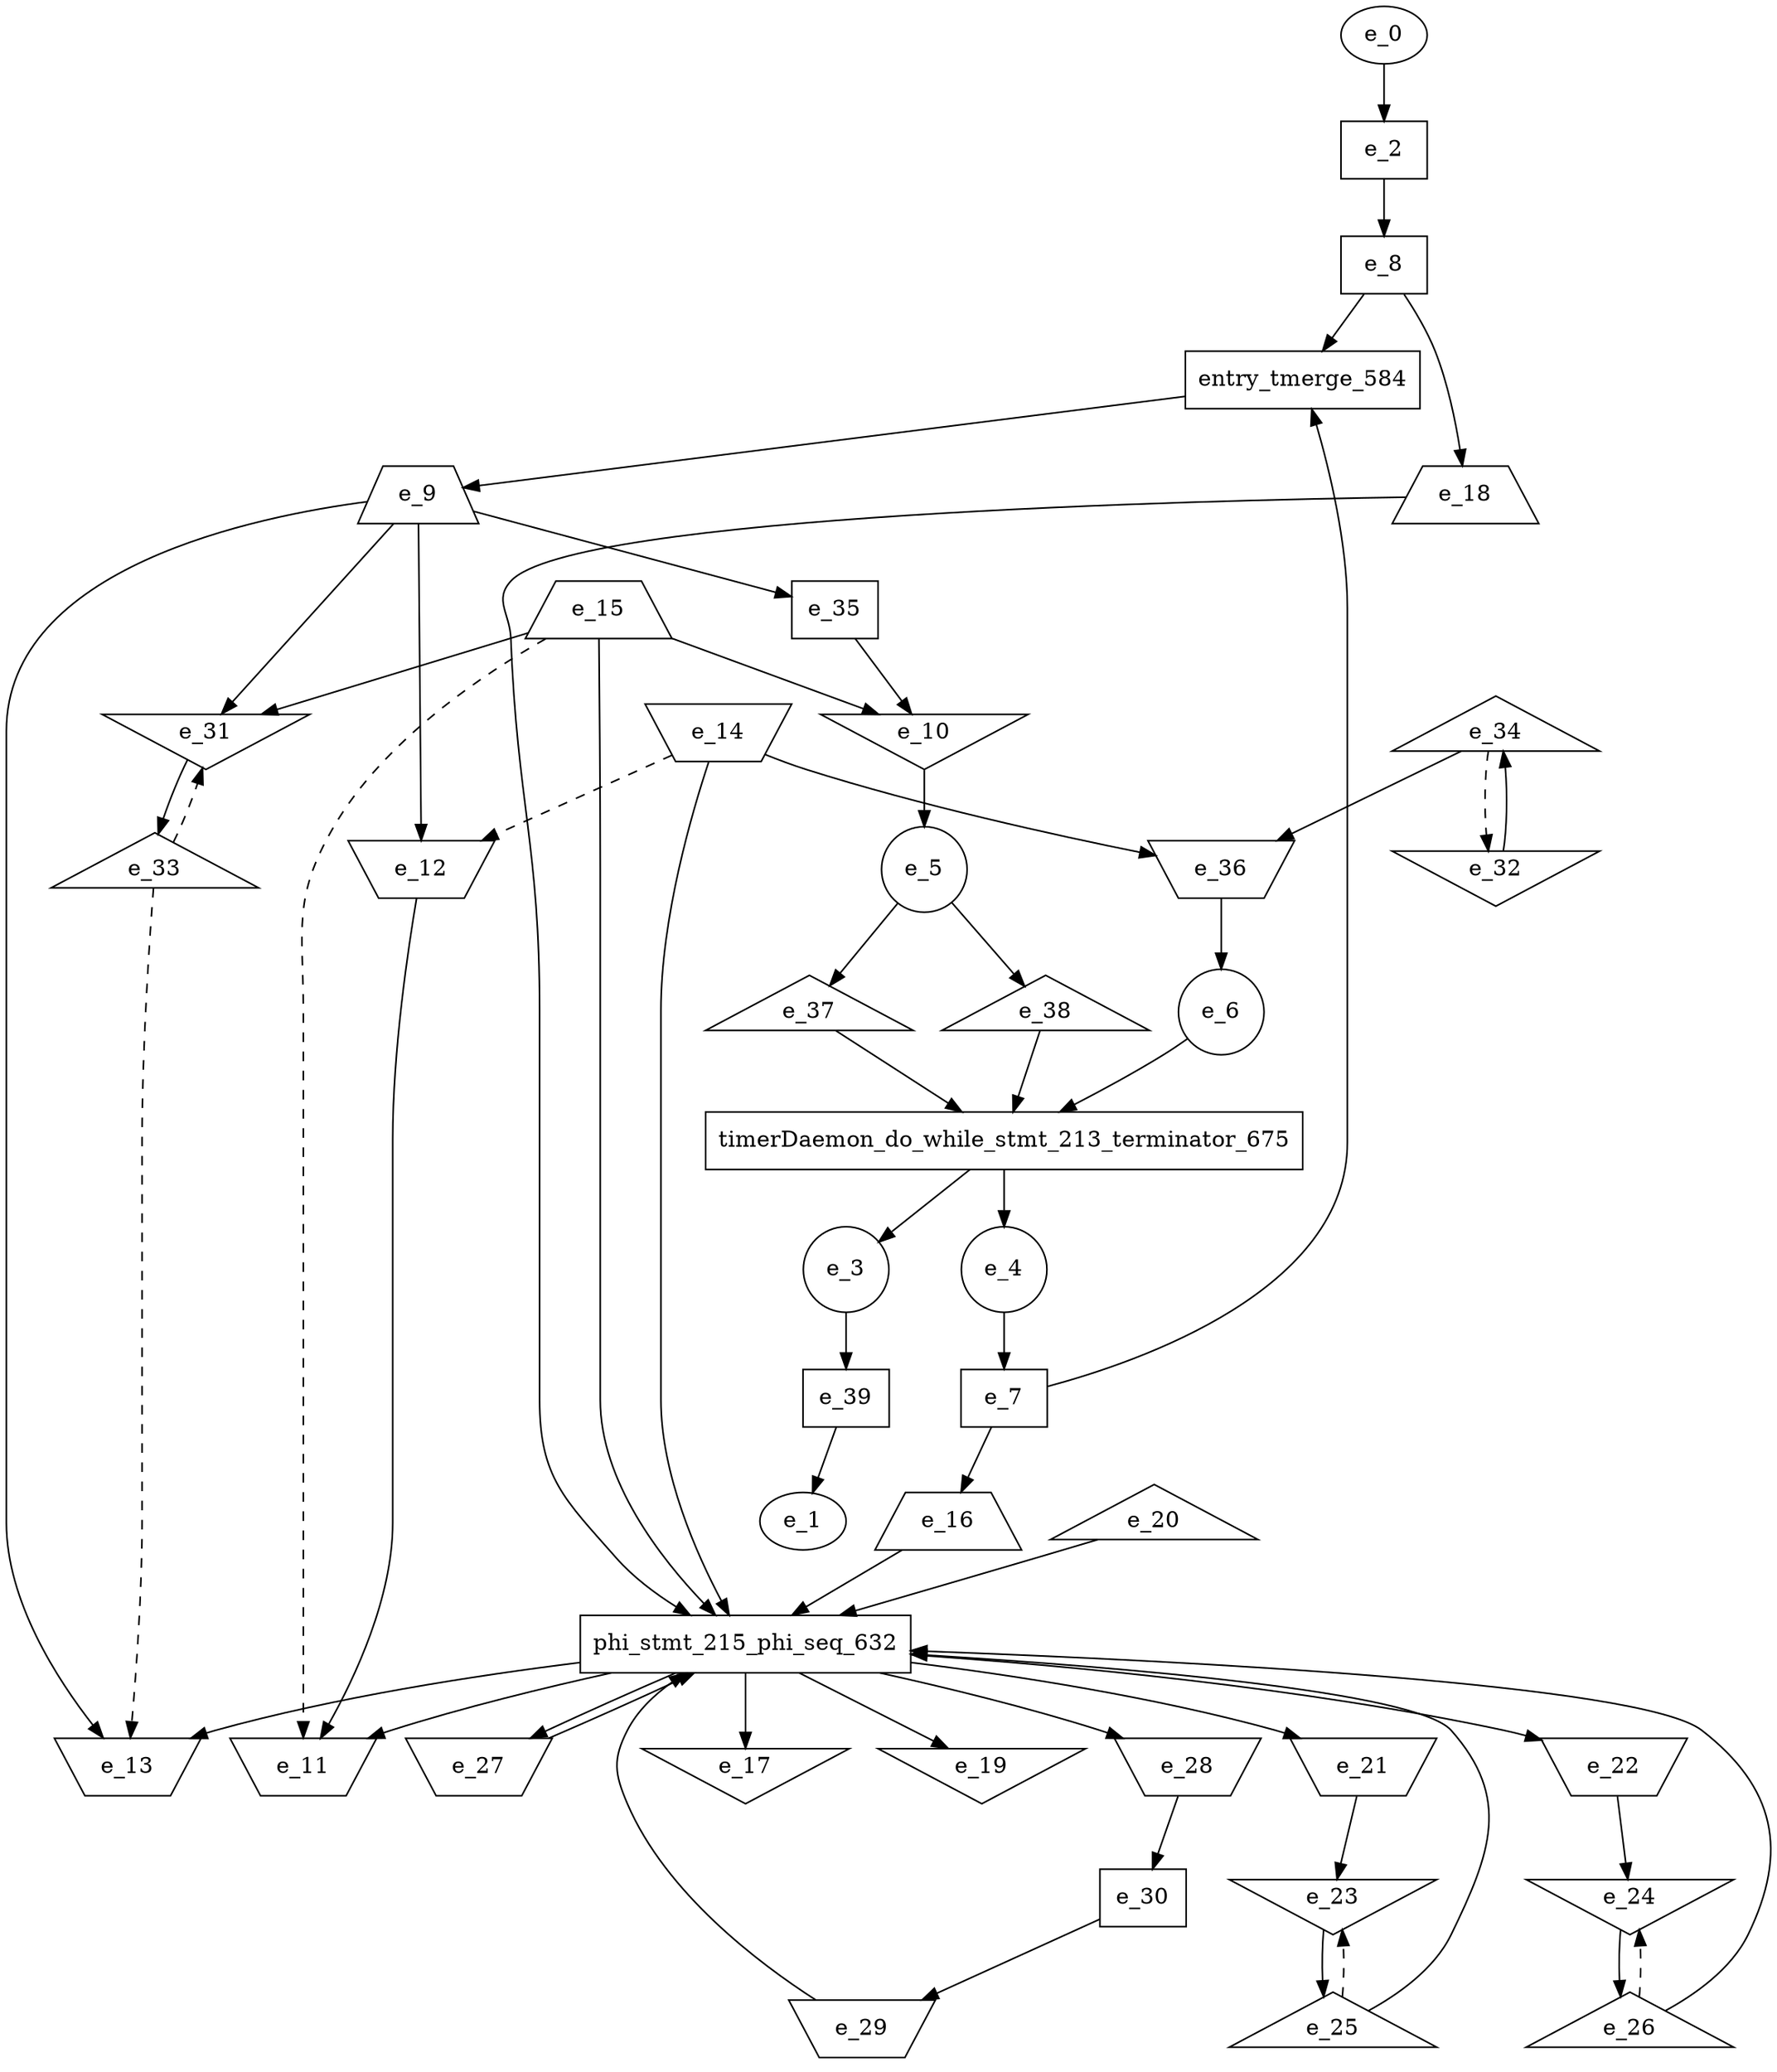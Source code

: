 digraph control_path {
  e_0: entry_node : n ;
  e_1: exit_node : s ;
  e_2 [shape = dot];
  e_3 [shape = circle];
  e_4 [shape = circle];
  e_5 [shape = circle];
  e_6 [shape = circle];
  e_7 [shape = dot];
  e_8 [shape = dot];
  e_9 [shape = trapezium];
  e_10 [shape = invtriangle];
  e_11 [shape = invtrapezium];
  e_12 [shape = invtrapezium];
  e_13 [shape = invtrapezium];
  e_14 [shape = invtrapezium];
  e_15 [shape = trapezium];
  e_16 [shape = trapezium];
  e_17 [shape = invtriangle];
  e_18 [shape = trapezium];
  e_19 [shape = invtriangle];
  e_20 [shape = triangle];
  e_21 [shape = invtrapezium];
  e_22 [shape = invtrapezium];
  e_23 [shape = invtriangle];
  e_24 [shape = invtriangle];
  e_25 [shape = triangle];
  e_26 [shape = triangle];
  e_27 [shape = invtrapezium];
  e_28 [shape = invtrapezium];
  e_29 [shape = invtrapezium];
  e_30 [shape = dot];
  e_31 [shape = invtriangle];
  e_32 [shape = invtriangle];
  e_33 [shape = triangle];
  e_34 [shape = triangle];
  e_35 [shape = dot];
  e_36 [shape = invtrapezium];
  e_37 [shape = triangle];
  e_38 [shape = triangle];
  e_39 [shape = dot];
  e_39 -> e_1;
  e_0 -> e_2;
  e_10 -> e_5;
  e_36 -> e_6;
  e_4 -> e_7;
  e_2 -> e_8;
  e_15 -> e_10;
  e_35 -> e_10;
  e_12 -> e_11;
  e_15 -> e_11[style = dashed];
  e_9 -> e_12;
  e_14 -> e_12[style = dashed];
  e_9 -> e_13;
  e_33 -> e_13[style = dashed];
  e_7 -> e_16;
  e_8 -> e_18;
  e_21 -> e_23;
  e_25 -> e_23[style = dashed];
  e_22 -> e_24;
  e_26 -> e_24[style = dashed];
  e_23 -> e_25;
  e_24 -> e_26;
  e_30 -> e_29;
  e_28 -> e_30;
  e_9 -> e_31;
  e_15 -> e_31;
  e_33 -> e_31[style = dashed];
  e_34 -> e_32[style = dashed];
  e_31 -> e_33;
  e_32 -> e_34;
  e_9 -> e_35;
  e_14 -> e_36;
  e_34 -> e_36;
  e_5 -> e_37;
  e_5 -> e_38;
  e_3 -> e_39;
  timerDaemon_do_while_stmt_213_terminator_675 [shape=rectangle];
e_6 -> timerDaemon_do_while_stmt_213_terminator_675;
e_38 -> timerDaemon_do_while_stmt_213_terminator_675;
e_37 -> timerDaemon_do_while_stmt_213_terminator_675;
timerDaemon_do_while_stmt_213_terminator_675 -> e_4;
timerDaemon_do_while_stmt_213_terminator_675 -> e_3;
  phi_stmt_215_phi_seq_632 [shape=rectangle];
e_16 -> phi_stmt_215_phi_seq_632;
phi_stmt_215_phi_seq_632 -> e_21;
phi_stmt_215_phi_seq_632 -> e_22;
phi_stmt_215_phi_seq_632 -> e_17;
e_25 -> phi_stmt_215_phi_seq_632;
e_26 -> phi_stmt_215_phi_seq_632;
e_18 -> phi_stmt_215_phi_seq_632;
phi_stmt_215_phi_seq_632 -> e_27;
phi_stmt_215_phi_seq_632 -> e_28;
phi_stmt_215_phi_seq_632 -> e_19;
e_27 -> phi_stmt_215_phi_seq_632;
e_29 -> phi_stmt_215_phi_seq_632;
e_14 -> phi_stmt_215_phi_seq_632;
e_15 -> phi_stmt_215_phi_seq_632;
phi_stmt_215_phi_seq_632 -> e_11;
phi_stmt_215_phi_seq_632 -> e_13;
e_20 -> phi_stmt_215_phi_seq_632;
entry_tmerge_584 [shape = rectangle]; 
e_7 -> entry_tmerge_584;
e_8 -> entry_tmerge_584;
entry_tmerge_584 -> e_9;
}
